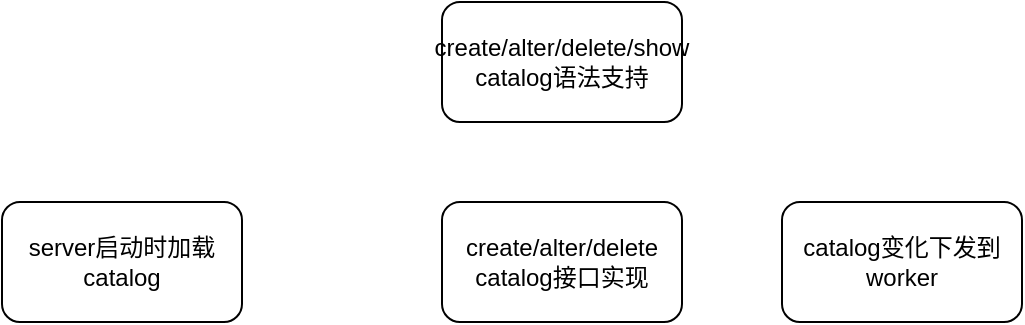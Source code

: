 <mxfile version="15.6.8" type="github">
  <diagram id="bAvVbgtw7CrFP0fsrt8A" name="Page-1">
    <mxGraphModel dx="1422" dy="882" grid="1" gridSize="10" guides="1" tooltips="1" connect="1" arrows="1" fold="1" page="1" pageScale="1" pageWidth="827" pageHeight="1169" math="0" shadow="0">
      <root>
        <mxCell id="0" />
        <mxCell id="1" parent="0" />
        <mxCell id="UX4nBrqBXpAxso1pjOPX-1" value="create/alter/delete/show catalog语法支持" style="rounded=1;whiteSpace=wrap;html=1;" vertex="1" parent="1">
          <mxGeometry x="370" y="250" width="120" height="60" as="geometry" />
        </mxCell>
        <mxCell id="UX4nBrqBXpAxso1pjOPX-3" value="create/alter/delete catalog接口实现" style="rounded=1;whiteSpace=wrap;html=1;" vertex="1" parent="1">
          <mxGeometry x="370" y="350" width="120" height="60" as="geometry" />
        </mxCell>
        <mxCell id="UX4nBrqBXpAxso1pjOPX-4" value="catalog变化下发到worker" style="rounded=1;whiteSpace=wrap;html=1;" vertex="1" parent="1">
          <mxGeometry x="540" y="350" width="120" height="60" as="geometry" />
        </mxCell>
        <mxCell id="UX4nBrqBXpAxso1pjOPX-5" value="server启动时加载catalog" style="rounded=1;whiteSpace=wrap;html=1;" vertex="1" parent="1">
          <mxGeometry x="150" y="350" width="120" height="60" as="geometry" />
        </mxCell>
      </root>
    </mxGraphModel>
  </diagram>
</mxfile>
